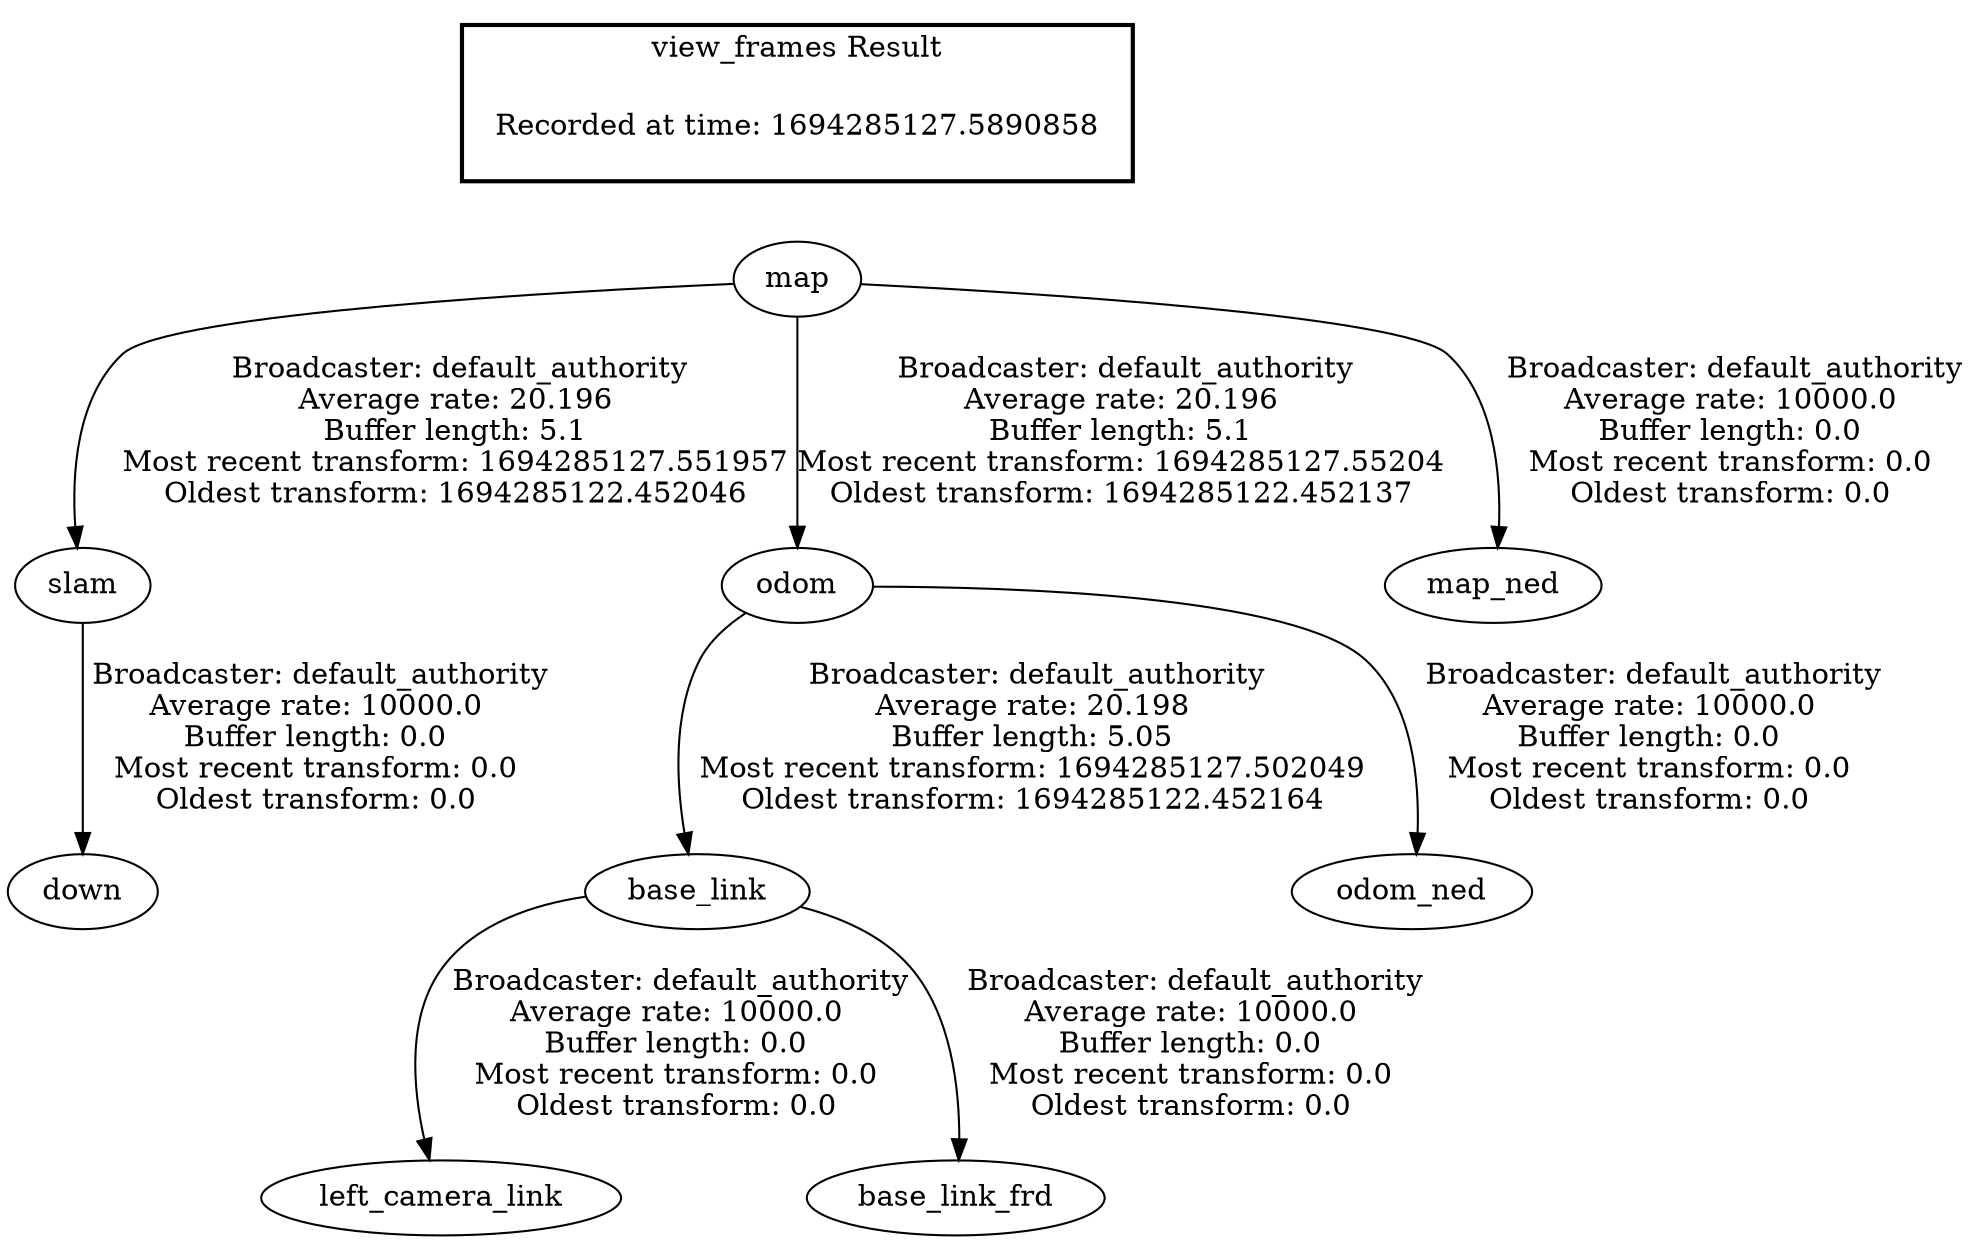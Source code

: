digraph G {
"map" -> "slam"[label=" Broadcaster: default_authority\nAverage rate: 20.196\nBuffer length: 5.1\nMost recent transform: 1694285127.551957\nOldest transform: 1694285122.452046\n"];
"map" -> "odom"[label=" Broadcaster: default_authority\nAverage rate: 20.196\nBuffer length: 5.1\nMost recent transform: 1694285127.55204\nOldest transform: 1694285122.452137\n"];
"odom" -> "base_link"[label=" Broadcaster: default_authority\nAverage rate: 20.198\nBuffer length: 5.05\nMost recent transform: 1694285127.502049\nOldest transform: 1694285122.452164\n"];
"base_link" -> "left_camera_link"[label=" Broadcaster: default_authority\nAverage rate: 10000.0\nBuffer length: 0.0\nMost recent transform: 0.0\nOldest transform: 0.0\n"];
"map" -> "map_ned"[label=" Broadcaster: default_authority\nAverage rate: 10000.0\nBuffer length: 0.0\nMost recent transform: 0.0\nOldest transform: 0.0\n"];
"odom" -> "odom_ned"[label=" Broadcaster: default_authority\nAverage rate: 10000.0\nBuffer length: 0.0\nMost recent transform: 0.0\nOldest transform: 0.0\n"];
"base_link" -> "base_link_frd"[label=" Broadcaster: default_authority\nAverage rate: 10000.0\nBuffer length: 0.0\nMost recent transform: 0.0\nOldest transform: 0.0\n"];
"slam" -> "down"[label=" Broadcaster: default_authority\nAverage rate: 10000.0\nBuffer length: 0.0\nMost recent transform: 0.0\nOldest transform: 0.0\n"];
edge [style=invis];
 subgraph cluster_legend { style=bold; color=black; label ="view_frames Result";
"Recorded at time: 1694285127.5890858"[ shape=plaintext ] ;
}->"map";
}